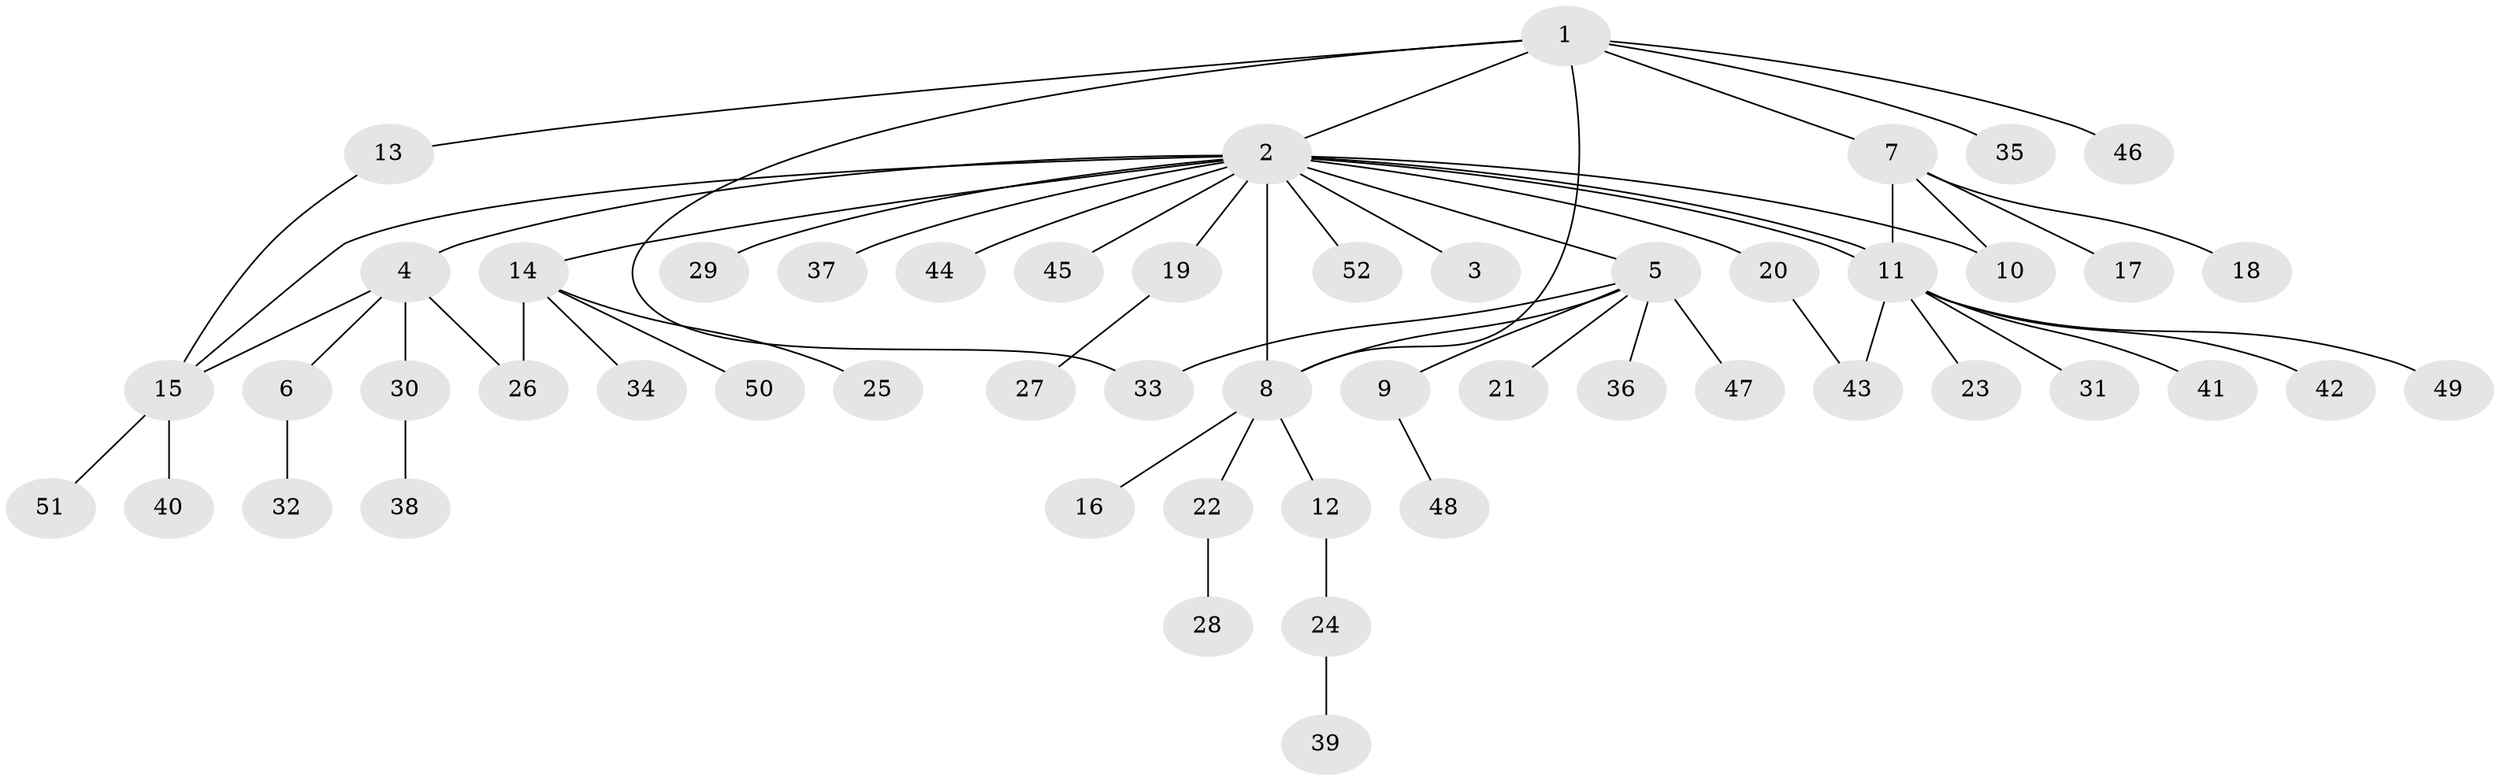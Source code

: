 // coarse degree distribution, {6: 0.07692307692307693, 17: 0.02564102564102564, 1: 0.6153846153846154, 5: 0.02564102564102564, 2: 0.15384615384615385, 4: 0.07692307692307693, 8: 0.02564102564102564}
// Generated by graph-tools (version 1.1) at 2025/23/03/03/25 07:23:48]
// undirected, 52 vertices, 61 edges
graph export_dot {
graph [start="1"]
  node [color=gray90,style=filled];
  1;
  2;
  3;
  4;
  5;
  6;
  7;
  8;
  9;
  10;
  11;
  12;
  13;
  14;
  15;
  16;
  17;
  18;
  19;
  20;
  21;
  22;
  23;
  24;
  25;
  26;
  27;
  28;
  29;
  30;
  31;
  32;
  33;
  34;
  35;
  36;
  37;
  38;
  39;
  40;
  41;
  42;
  43;
  44;
  45;
  46;
  47;
  48;
  49;
  50;
  51;
  52;
  1 -- 2;
  1 -- 7;
  1 -- 8;
  1 -- 13;
  1 -- 33;
  1 -- 35;
  1 -- 46;
  2 -- 3;
  2 -- 4;
  2 -- 5;
  2 -- 8;
  2 -- 10;
  2 -- 11;
  2 -- 11;
  2 -- 14;
  2 -- 15;
  2 -- 19;
  2 -- 20;
  2 -- 29;
  2 -- 37;
  2 -- 44;
  2 -- 45;
  2 -- 52;
  4 -- 6;
  4 -- 15;
  4 -- 26;
  4 -- 30;
  5 -- 8;
  5 -- 9;
  5 -- 21;
  5 -- 33;
  5 -- 36;
  5 -- 47;
  6 -- 32;
  7 -- 10;
  7 -- 11;
  7 -- 17;
  7 -- 18;
  8 -- 12;
  8 -- 16;
  8 -- 22;
  9 -- 48;
  11 -- 23;
  11 -- 31;
  11 -- 41;
  11 -- 42;
  11 -- 43;
  11 -- 49;
  12 -- 24;
  13 -- 15;
  14 -- 25;
  14 -- 26;
  14 -- 34;
  14 -- 50;
  15 -- 40;
  15 -- 51;
  19 -- 27;
  20 -- 43;
  22 -- 28;
  24 -- 39;
  30 -- 38;
}
